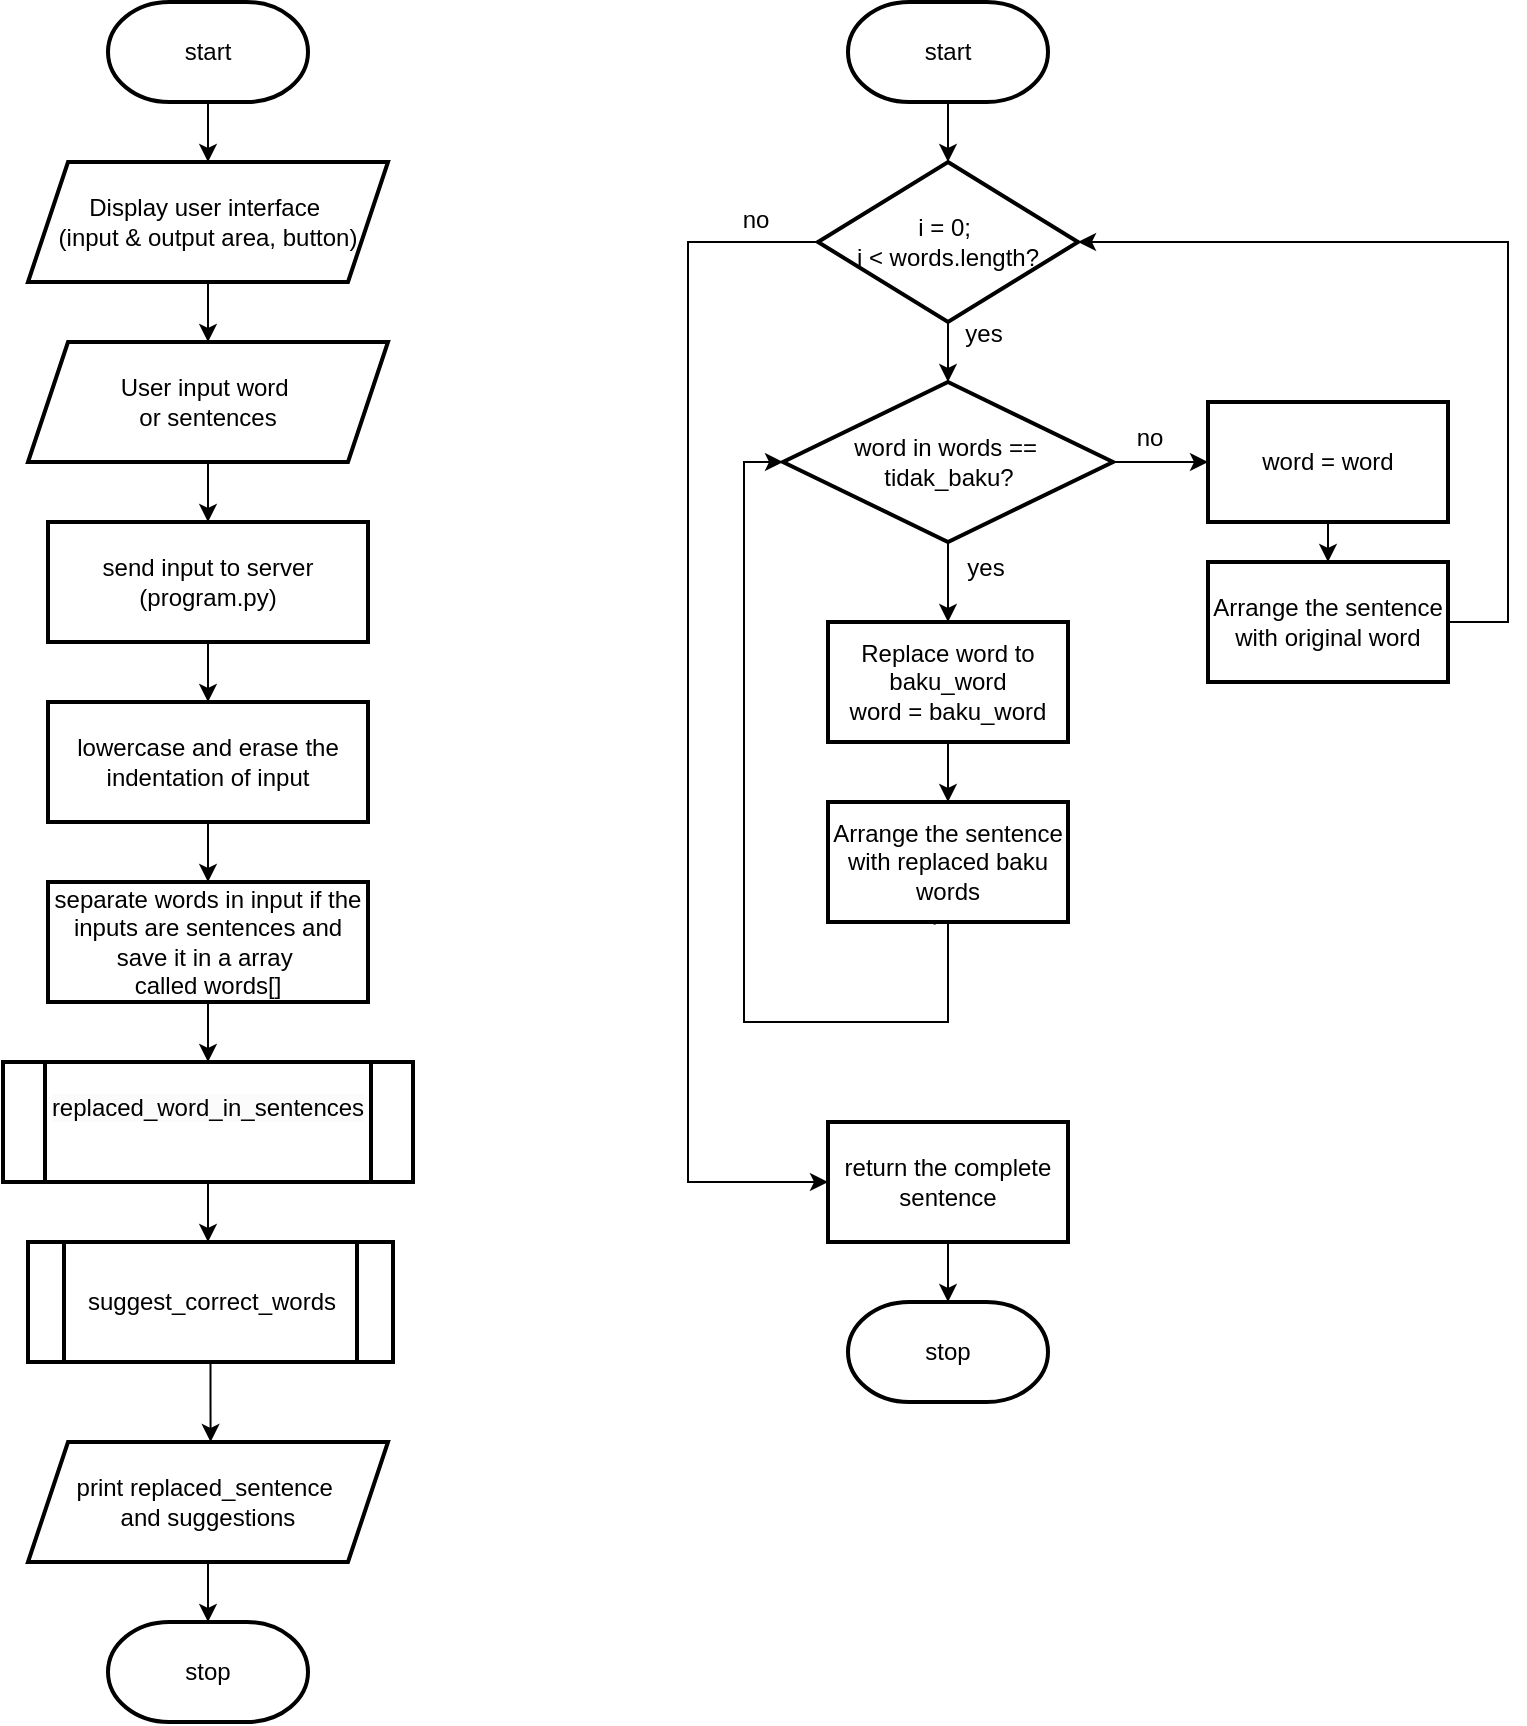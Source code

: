 <mxfile version="24.2.1" type="github">
  <diagram name="Page-1" id="gPnPxGPBOq06z64sH9ZT">
    <mxGraphModel dx="934" dy="525" grid="1" gridSize="10" guides="1" tooltips="1" connect="1" arrows="1" fold="1" page="1" pageScale="1" pageWidth="850" pageHeight="1100" math="0" shadow="0">
      <root>
        <mxCell id="0" />
        <mxCell id="1" parent="0" />
        <mxCell id="5K_x0z57HTdzbEpRqYX4-5" value="" style="edgeStyle=orthogonalEdgeStyle;rounded=0;orthogonalLoop=1;jettySize=auto;html=1;" edge="1" parent="1" source="5K_x0z57HTdzbEpRqYX4-1" target="5K_x0z57HTdzbEpRqYX4-4">
          <mxGeometry relative="1" as="geometry" />
        </mxCell>
        <mxCell id="5K_x0z57HTdzbEpRqYX4-1" value="start" style="strokeWidth=2;html=1;shape=mxgraph.flowchart.terminator;whiteSpace=wrap;" vertex="1" parent="1">
          <mxGeometry x="150" y="60" width="100" height="50" as="geometry" />
        </mxCell>
        <mxCell id="5K_x0z57HTdzbEpRqYX4-7" value="" style="edgeStyle=orthogonalEdgeStyle;rounded=0;orthogonalLoop=1;jettySize=auto;html=1;" edge="1" parent="1" source="5K_x0z57HTdzbEpRqYX4-4" target="5K_x0z57HTdzbEpRqYX4-6">
          <mxGeometry relative="1" as="geometry" />
        </mxCell>
        <mxCell id="5K_x0z57HTdzbEpRqYX4-4" value="Display user interface&amp;nbsp;&lt;div&gt;(input &amp;amp; output area, button)&lt;/div&gt;" style="shape=parallelogram;perimeter=parallelogramPerimeter;whiteSpace=wrap;html=1;fixedSize=1;strokeWidth=2;" vertex="1" parent="1">
          <mxGeometry x="110" y="140" width="180" height="60" as="geometry" />
        </mxCell>
        <mxCell id="5K_x0z57HTdzbEpRqYX4-9" value="" style="edgeStyle=orthogonalEdgeStyle;rounded=0;orthogonalLoop=1;jettySize=auto;html=1;" edge="1" parent="1" source="5K_x0z57HTdzbEpRqYX4-6" target="5K_x0z57HTdzbEpRqYX4-8">
          <mxGeometry relative="1" as="geometry" />
        </mxCell>
        <mxCell id="5K_x0z57HTdzbEpRqYX4-6" value="User input word&amp;nbsp;&lt;div&gt;or sentences&lt;/div&gt;" style="shape=parallelogram;perimeter=parallelogramPerimeter;whiteSpace=wrap;html=1;fixedSize=1;strokeWidth=2;" vertex="1" parent="1">
          <mxGeometry x="110" y="230" width="180" height="60" as="geometry" />
        </mxCell>
        <mxCell id="5K_x0z57HTdzbEpRqYX4-13" value="" style="edgeStyle=orthogonalEdgeStyle;rounded=0;orthogonalLoop=1;jettySize=auto;html=1;" edge="1" parent="1" source="5K_x0z57HTdzbEpRqYX4-8" target="5K_x0z57HTdzbEpRqYX4-12">
          <mxGeometry relative="1" as="geometry" />
        </mxCell>
        <mxCell id="5K_x0z57HTdzbEpRqYX4-8" value="send input to server (program.py)" style="whiteSpace=wrap;html=1;strokeWidth=2;" vertex="1" parent="1">
          <mxGeometry x="120" y="320" width="160" height="60" as="geometry" />
        </mxCell>
        <mxCell id="5K_x0z57HTdzbEpRqYX4-15" value="" style="edgeStyle=orthogonalEdgeStyle;rounded=0;orthogonalLoop=1;jettySize=auto;html=1;" edge="1" parent="1" source="5K_x0z57HTdzbEpRqYX4-18">
          <mxGeometry relative="1" as="geometry">
            <mxPoint x="200" y="590" as="targetPoint" />
          </mxGeometry>
        </mxCell>
        <mxCell id="5K_x0z57HTdzbEpRqYX4-12" value="lowercase and erase the indentation of input" style="whiteSpace=wrap;html=1;strokeWidth=2;" vertex="1" parent="1">
          <mxGeometry x="120" y="410" width="160" height="60" as="geometry" />
        </mxCell>
        <mxCell id="5K_x0z57HTdzbEpRqYX4-17" value="" style="edgeStyle=orthogonalEdgeStyle;rounded=0;orthogonalLoop=1;jettySize=auto;html=1;" edge="1" parent="1">
          <mxGeometry relative="1" as="geometry">
            <mxPoint x="200" y="650" as="sourcePoint" />
            <mxPoint x="200" y="680" as="targetPoint" />
          </mxGeometry>
        </mxCell>
        <mxCell id="5K_x0z57HTdzbEpRqYX4-19" value="" style="edgeStyle=orthogonalEdgeStyle;rounded=0;orthogonalLoop=1;jettySize=auto;html=1;" edge="1" parent="1" source="5K_x0z57HTdzbEpRqYX4-12" target="5K_x0z57HTdzbEpRqYX4-18">
          <mxGeometry relative="1" as="geometry">
            <mxPoint x="200" y="470" as="sourcePoint" />
            <mxPoint x="200" y="560" as="targetPoint" />
          </mxGeometry>
        </mxCell>
        <mxCell id="5K_x0z57HTdzbEpRqYX4-18" value="separate words in input if the inputs are sentences and save it in a array&amp;nbsp;&lt;div&gt;called words[]&lt;/div&gt;" style="whiteSpace=wrap;html=1;strokeWidth=2;" vertex="1" parent="1">
          <mxGeometry x="120" y="500" width="160" height="60" as="geometry" />
        </mxCell>
        <mxCell id="5K_x0z57HTdzbEpRqYX4-31" value="&#xa;&lt;span style=&quot;color: rgb(0, 0, 0); font-family: Helvetica; font-size: 12px; font-style: normal; font-variant-ligatures: normal; font-variant-caps: normal; font-weight: 400; letter-spacing: normal; orphans: 2; text-align: center; text-indent: 0px; text-transform: none; widows: 2; word-spacing: 0px; -webkit-text-stroke-width: 0px; white-space: normal; background-color: rgb(251, 251, 251); text-decoration-thickness: initial; text-decoration-style: initial; text-decoration-color: initial; display: inline !important; float: none;&quot;&gt;replaced_word_in_sentences&lt;/span&gt;&#xa;&#xa;" style="shape=process;whiteSpace=wrap;html=1;backgroundOutline=1;strokeWidth=2;" vertex="1" parent="1">
          <mxGeometry x="97.5" y="590" width="205" height="60" as="geometry" />
        </mxCell>
        <mxCell id="5K_x0z57HTdzbEpRqYX4-42" style="edgeStyle=orthogonalEdgeStyle;rounded=0;orthogonalLoop=1;jettySize=auto;html=1;entryX=0.5;entryY=0;entryDx=0;entryDy=0;" edge="1" parent="1" source="5K_x0z57HTdzbEpRqYX4-32" target="5K_x0z57HTdzbEpRqYX4-34">
          <mxGeometry relative="1" as="geometry" />
        </mxCell>
        <mxCell id="5K_x0z57HTdzbEpRqYX4-32" value="start" style="strokeWidth=2;html=1;shape=mxgraph.flowchart.terminator;whiteSpace=wrap;" vertex="1" parent="1">
          <mxGeometry x="520" y="60" width="100" height="50" as="geometry" />
        </mxCell>
        <mxCell id="5K_x0z57HTdzbEpRqYX4-33" value="" style="edgeStyle=orthogonalEdgeStyle;rounded=0;orthogonalLoop=1;jettySize=auto;html=1;" edge="1" parent="1" source="5K_x0z57HTdzbEpRqYX4-34" target="5K_x0z57HTdzbEpRqYX4-36">
          <mxGeometry relative="1" as="geometry" />
        </mxCell>
        <mxCell id="5K_x0z57HTdzbEpRqYX4-34" value="i = 0;&amp;nbsp;&lt;div&gt;i &amp;lt; words.length?&lt;/div&gt;" style="rhombus;whiteSpace=wrap;html=1;strokeWidth=2;" vertex="1" parent="1">
          <mxGeometry x="505" y="140" width="130" height="80" as="geometry" />
        </mxCell>
        <mxCell id="5K_x0z57HTdzbEpRqYX4-35" value="" style="edgeStyle=orthogonalEdgeStyle;rounded=0;orthogonalLoop=1;jettySize=auto;html=1;" edge="1" parent="1" source="5K_x0z57HTdzbEpRqYX4-36" target="5K_x0z57HTdzbEpRqYX4-38">
          <mxGeometry relative="1" as="geometry" />
        </mxCell>
        <mxCell id="5K_x0z57HTdzbEpRqYX4-57" style="edgeStyle=orthogonalEdgeStyle;rounded=0;orthogonalLoop=1;jettySize=auto;html=1;entryX=0;entryY=0.5;entryDx=0;entryDy=0;exitX=0;exitY=0.5;exitDx=0;exitDy=0;" edge="1" parent="1" source="5K_x0z57HTdzbEpRqYX4-34" target="5K_x0z57HTdzbEpRqYX4-52">
          <mxGeometry relative="1" as="geometry">
            <mxPoint x="490" y="190" as="sourcePoint" />
            <Array as="points">
              <mxPoint x="440" y="180" />
              <mxPoint x="440" y="650" />
            </Array>
          </mxGeometry>
        </mxCell>
        <mxCell id="5K_x0z57HTdzbEpRqYX4-61" value="" style="edgeStyle=orthogonalEdgeStyle;rounded=0;orthogonalLoop=1;jettySize=auto;html=1;" edge="1" parent="1" source="5K_x0z57HTdzbEpRqYX4-36" target="5K_x0z57HTdzbEpRqYX4-60">
          <mxGeometry relative="1" as="geometry" />
        </mxCell>
        <mxCell id="5K_x0z57HTdzbEpRqYX4-36" value="word in words ==&amp;nbsp;&lt;div&gt;tidak_baku?&lt;/div&gt;" style="rhombus;whiteSpace=wrap;html=1;strokeWidth=2;" vertex="1" parent="1">
          <mxGeometry x="487.5" y="250" width="165" height="80" as="geometry" />
        </mxCell>
        <mxCell id="5K_x0z57HTdzbEpRqYX4-37" value="" style="edgeStyle=orthogonalEdgeStyle;rounded=0;orthogonalLoop=1;jettySize=auto;html=1;" edge="1" parent="1" source="5K_x0z57HTdzbEpRqYX4-38" target="5K_x0z57HTdzbEpRqYX4-40">
          <mxGeometry relative="1" as="geometry" />
        </mxCell>
        <mxCell id="5K_x0z57HTdzbEpRqYX4-38" value="Replace word to baku_word&lt;div&gt;word = baku_word&lt;/div&gt;" style="whiteSpace=wrap;html=1;strokeWidth=2;" vertex="1" parent="1">
          <mxGeometry x="510" y="370" width="120" height="60" as="geometry" />
        </mxCell>
        <mxCell id="5K_x0z57HTdzbEpRqYX4-40" value="Arrange the sentence with replaced baku words" style="whiteSpace=wrap;html=1;strokeWidth=2;" vertex="1" parent="1">
          <mxGeometry x="510" y="460" width="120" height="60" as="geometry" />
        </mxCell>
        <mxCell id="5K_x0z57HTdzbEpRqYX4-58" style="edgeStyle=orthogonalEdgeStyle;rounded=0;orthogonalLoop=1;jettySize=auto;html=1;entryX=0;entryY=0.5;entryDx=0;entryDy=0;exitX=0.444;exitY=1.022;exitDx=0;exitDy=0;exitPerimeter=0;" edge="1" parent="1" source="5K_x0z57HTdzbEpRqYX4-40" target="5K_x0z57HTdzbEpRqYX4-36">
          <mxGeometry relative="1" as="geometry">
            <mxPoint x="510" y="570" as="sourcePoint" />
            <Array as="points">
              <mxPoint x="563" y="520" />
              <mxPoint x="570" y="520" />
              <mxPoint x="570" y="570" />
              <mxPoint x="468" y="570" />
              <mxPoint x="468" y="290" />
            </Array>
          </mxGeometry>
        </mxCell>
        <mxCell id="5K_x0z57HTdzbEpRqYX4-48" value="" style="edgeStyle=orthogonalEdgeStyle;rounded=0;orthogonalLoop=1;jettySize=auto;html=1;" edge="1" parent="1" source="5K_x0z57HTdzbEpRqYX4-46">
          <mxGeometry relative="1" as="geometry">
            <mxPoint x="201.3" y="780" as="targetPoint" />
          </mxGeometry>
        </mxCell>
        <mxCell id="5K_x0z57HTdzbEpRqYX4-46" value="suggest_correct_words" style="shape=process;whiteSpace=wrap;html=1;backgroundOutline=1;strokeWidth=2;" vertex="1" parent="1">
          <mxGeometry x="110" y="680" width="182.5" height="60" as="geometry" />
        </mxCell>
        <mxCell id="5K_x0z57HTdzbEpRqYX4-51" value="" style="edgeStyle=orthogonalEdgeStyle;rounded=0;orthogonalLoop=1;jettySize=auto;html=1;" edge="1" parent="1" source="5K_x0z57HTdzbEpRqYX4-49" target="5K_x0z57HTdzbEpRqYX4-50">
          <mxGeometry relative="1" as="geometry" />
        </mxCell>
        <mxCell id="5K_x0z57HTdzbEpRqYX4-49" value="print replaced_sentence&amp;nbsp;&lt;div&gt;and suggestions&lt;/div&gt;" style="shape=parallelogram;perimeter=parallelogramPerimeter;whiteSpace=wrap;html=1;fixedSize=1;strokeWidth=2;" vertex="1" parent="1">
          <mxGeometry x="110" y="780" width="180" height="60" as="geometry" />
        </mxCell>
        <mxCell id="5K_x0z57HTdzbEpRqYX4-50" value="stop" style="strokeWidth=2;html=1;shape=mxgraph.flowchart.terminator;whiteSpace=wrap;" vertex="1" parent="1">
          <mxGeometry x="150" y="870" width="100" height="50" as="geometry" />
        </mxCell>
        <mxCell id="5K_x0z57HTdzbEpRqYX4-55" value="" style="edgeStyle=orthogonalEdgeStyle;rounded=0;orthogonalLoop=1;jettySize=auto;html=1;" edge="1" parent="1" source="5K_x0z57HTdzbEpRqYX4-52" target="5K_x0z57HTdzbEpRqYX4-54">
          <mxGeometry relative="1" as="geometry" />
        </mxCell>
        <mxCell id="5K_x0z57HTdzbEpRqYX4-52" value="return the complete sentence" style="whiteSpace=wrap;html=1;strokeWidth=2;" vertex="1" parent="1">
          <mxGeometry x="510" y="620" width="120" height="60" as="geometry" />
        </mxCell>
        <mxCell id="5K_x0z57HTdzbEpRqYX4-54" value="stop" style="strokeWidth=2;html=1;shape=mxgraph.flowchart.terminator;whiteSpace=wrap;" vertex="1" parent="1">
          <mxGeometry x="520" y="710" width="100" height="50" as="geometry" />
        </mxCell>
        <mxCell id="5K_x0z57HTdzbEpRqYX4-64" value="" style="edgeStyle=orthogonalEdgeStyle;rounded=0;orthogonalLoop=1;jettySize=auto;html=1;" edge="1" parent="1" source="5K_x0z57HTdzbEpRqYX4-60" target="5K_x0z57HTdzbEpRqYX4-63">
          <mxGeometry relative="1" as="geometry" />
        </mxCell>
        <mxCell id="5K_x0z57HTdzbEpRqYX4-60" value="word = word" style="whiteSpace=wrap;html=1;strokeWidth=2;" vertex="1" parent="1">
          <mxGeometry x="700" y="260" width="120" height="60" as="geometry" />
        </mxCell>
        <mxCell id="5K_x0z57HTdzbEpRqYX4-65" style="edgeStyle=orthogonalEdgeStyle;rounded=0;orthogonalLoop=1;jettySize=auto;html=1;entryX=1;entryY=0.5;entryDx=0;entryDy=0;" edge="1" parent="1" source="5K_x0z57HTdzbEpRqYX4-63" target="5K_x0z57HTdzbEpRqYX4-34">
          <mxGeometry relative="1" as="geometry">
            <Array as="points">
              <mxPoint x="850" y="370" />
              <mxPoint x="850" y="180" />
            </Array>
          </mxGeometry>
        </mxCell>
        <mxCell id="5K_x0z57HTdzbEpRqYX4-63" value="Arrange the sentence with original word" style="whiteSpace=wrap;html=1;strokeWidth=2;" vertex="1" parent="1">
          <mxGeometry x="700" y="340" width="120" height="60" as="geometry" />
        </mxCell>
        <mxCell id="5K_x0z57HTdzbEpRqYX4-66" value="yes" style="text;html=1;align=center;verticalAlign=middle;whiteSpace=wrap;rounded=0;" vertex="1" parent="1">
          <mxGeometry x="558" y="211" width="60" height="30" as="geometry" />
        </mxCell>
        <mxCell id="5K_x0z57HTdzbEpRqYX4-67" value="no" style="text;html=1;align=center;verticalAlign=middle;whiteSpace=wrap;rounded=0;" vertex="1" parent="1">
          <mxGeometry x="444" y="154" width="60" height="30" as="geometry" />
        </mxCell>
        <mxCell id="5K_x0z57HTdzbEpRqYX4-68" value="yes" style="text;html=1;align=center;verticalAlign=middle;whiteSpace=wrap;rounded=0;" vertex="1" parent="1">
          <mxGeometry x="559" y="328" width="60" height="30" as="geometry" />
        </mxCell>
        <mxCell id="5K_x0z57HTdzbEpRqYX4-69" value="no" style="text;html=1;align=center;verticalAlign=middle;whiteSpace=wrap;rounded=0;" vertex="1" parent="1">
          <mxGeometry x="641" y="263" width="60" height="30" as="geometry" />
        </mxCell>
      </root>
    </mxGraphModel>
  </diagram>
</mxfile>
